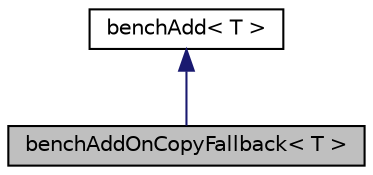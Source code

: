 digraph "benchAddOnCopyFallback&lt; T &gt;"
{
  edge [fontname="Helvetica",fontsize="10",labelfontname="Helvetica",labelfontsize="10"];
  node [fontname="Helvetica",fontsize="10",shape=record];
  Node0 [label="benchAddOnCopyFallback\< T \>",height=0.2,width=0.4,color="black", fillcolor="grey75", style="filled", fontcolor="black"];
  Node1 -> Node0 [dir="back",color="midnightblue",fontsize="10",style="solid",fontname="Helvetica"];
  Node1 [label="benchAdd\< T \>",height=0.2,width=0.4,color="black", fillcolor="white", style="filled",URL="$d9/d9d/classbenchAdd.html",tooltip="Benchmark for addition operations. "];
}
